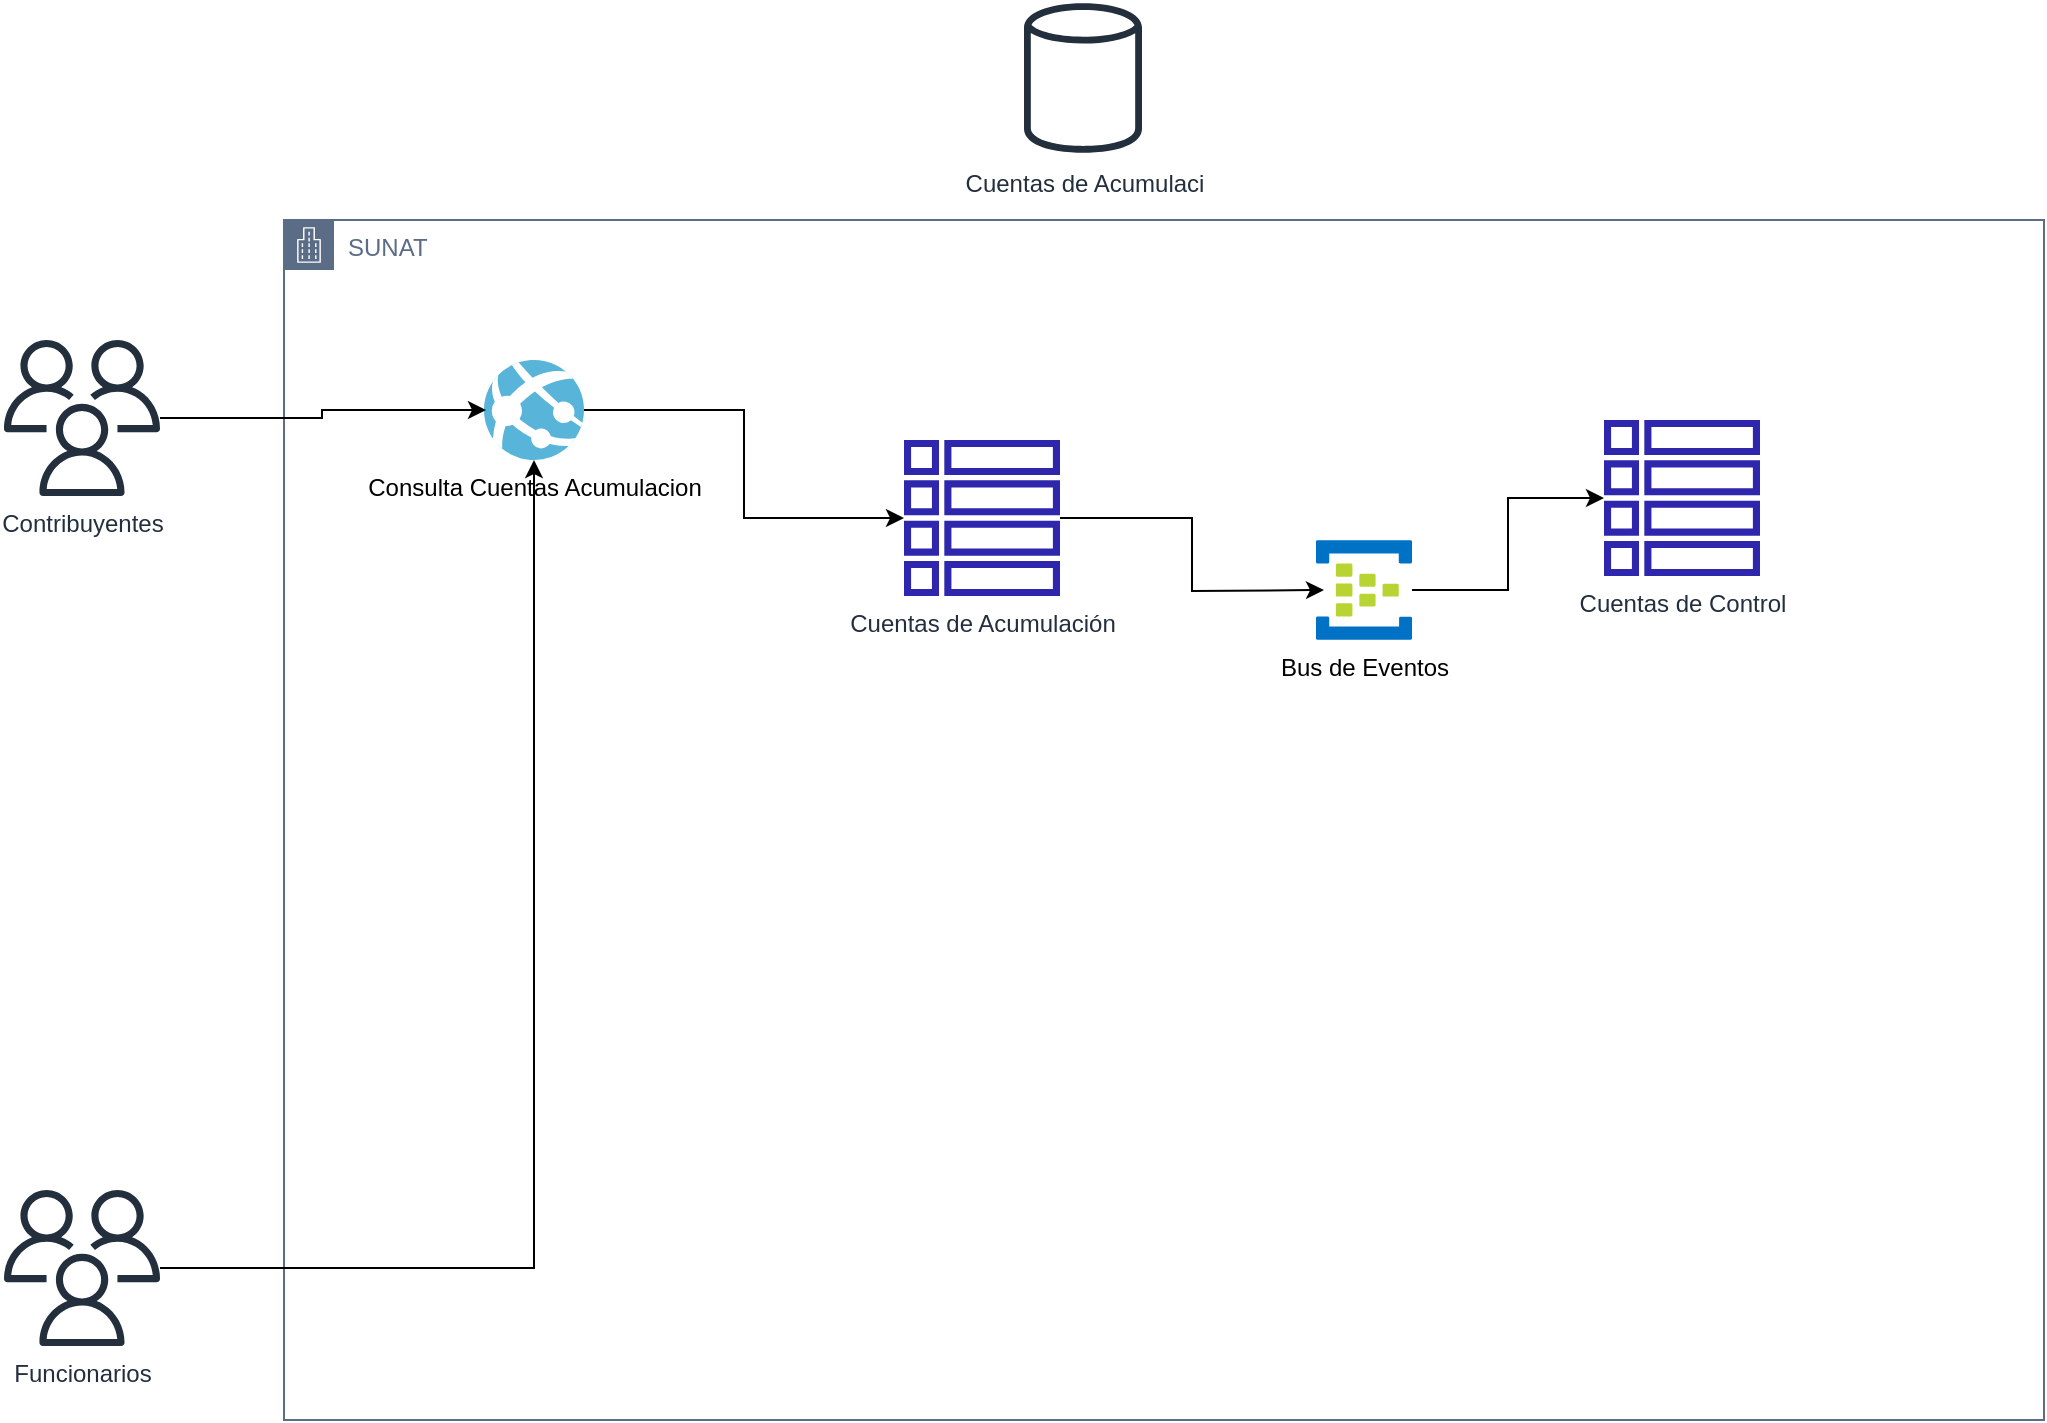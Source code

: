 <mxfile version="20.0.3" type="github"><diagram id="YyVtHMCVjJAJdgX77xl3" name="Page-1"><mxGraphModel dx="1422" dy="1963" grid="1" gridSize="10" guides="1" tooltips="1" connect="1" arrows="1" fold="1" page="1" pageScale="1" pageWidth="827" pageHeight="1169" math="0" shadow="0"><root><mxCell id="0"/><mxCell id="1" parent="0"/><mxCell id="Dba_KshNGZGqnBGReFBX-1" value="SUNAT" style="points=[[0,0],[0.25,0],[0.5,0],[0.75,0],[1,0],[1,0.25],[1,0.5],[1,0.75],[1,1],[0.75,1],[0.5,1],[0.25,1],[0,1],[0,0.75],[0,0.5],[0,0.25]];outlineConnect=0;gradientColor=none;html=1;whiteSpace=wrap;fontSize=12;fontStyle=0;container=1;pointerEvents=0;collapsible=0;recursiveResize=0;shape=mxgraph.aws4.group;grIcon=mxgraph.aws4.group_corporate_data_center;strokeColor=#5A6C86;fillColor=none;verticalAlign=top;align=left;spacingLeft=30;fontColor=#5A6C86;dashed=0;" vertex="1" parent="1"><mxGeometry x="190" y="100" width="880" height="600" as="geometry"/></mxCell><mxCell id="Dba_KshNGZGqnBGReFBX-11" style="edgeStyle=orthogonalEdgeStyle;rounded=0;orthogonalLoop=1;jettySize=auto;html=1;" edge="1" parent="Dba_KshNGZGqnBGReFBX-1" source="Dba_KshNGZGqnBGReFBX-8"><mxGeometry relative="1" as="geometry"><mxPoint x="520" y="185" as="targetPoint"/></mxGeometry></mxCell><mxCell id="Dba_KshNGZGqnBGReFBX-8" value="Cuentas de Acumulación" style="sketch=0;outlineConnect=0;fontColor=#232F3E;gradientColor=none;fillColor=#2E27AD;strokeColor=none;dashed=0;verticalLabelPosition=bottom;verticalAlign=top;align=center;html=1;fontSize=12;fontStyle=0;aspect=fixed;pointerEvents=1;shape=mxgraph.aws4.table;" vertex="1" parent="Dba_KshNGZGqnBGReFBX-1"><mxGeometry x="310" y="110" width="78" height="78" as="geometry"/></mxCell><mxCell id="Dba_KshNGZGqnBGReFBX-15" style="edgeStyle=orthogonalEdgeStyle;rounded=0;orthogonalLoop=1;jettySize=auto;html=1;" edge="1" parent="Dba_KshNGZGqnBGReFBX-1" source="Dba_KshNGZGqnBGReFBX-10" target="Dba_KshNGZGqnBGReFBX-9"><mxGeometry relative="1" as="geometry"/></mxCell><mxCell id="Dba_KshNGZGqnBGReFBX-10" value="Bus de Eventos" style="sketch=0;aspect=fixed;html=1;points=[];align=center;image;fontSize=12;image=img/lib/mscae/Event_Hubs.svg;" vertex="1" parent="Dba_KshNGZGqnBGReFBX-1"><mxGeometry x="516" y="160" width="48" height="50" as="geometry"/></mxCell><mxCell id="Dba_KshNGZGqnBGReFBX-9" value="Cuentas de Control" style="sketch=0;outlineConnect=0;fontColor=#232F3E;gradientColor=none;fillColor=#2E27AD;strokeColor=none;dashed=0;verticalLabelPosition=bottom;verticalAlign=top;align=center;html=1;fontSize=12;fontStyle=0;aspect=fixed;pointerEvents=1;shape=mxgraph.aws4.table;" vertex="1" parent="Dba_KshNGZGqnBGReFBX-1"><mxGeometry x="660" y="100" width="78" height="78" as="geometry"/></mxCell><mxCell id="Dba_KshNGZGqnBGReFBX-19" style="edgeStyle=orthogonalEdgeStyle;rounded=0;orthogonalLoop=1;jettySize=auto;html=1;" edge="1" parent="Dba_KshNGZGqnBGReFBX-1" source="Dba_KshNGZGqnBGReFBX-16" target="Dba_KshNGZGqnBGReFBX-8"><mxGeometry relative="1" as="geometry"/></mxCell><mxCell id="Dba_KshNGZGqnBGReFBX-16" value="Consulta Cuentas Acumulacion" style="sketch=0;aspect=fixed;html=1;points=[];align=center;image;fontSize=12;image=img/lib/mscae/App_Services.svg;" vertex="1" parent="Dba_KshNGZGqnBGReFBX-1"><mxGeometry x="100" y="70" width="50" height="50" as="geometry"/></mxCell><mxCell id="Dba_KshNGZGqnBGReFBX-17" style="edgeStyle=orthogonalEdgeStyle;rounded=0;orthogonalLoop=1;jettySize=auto;html=1;entryX=0.02;entryY=0.5;entryDx=0;entryDy=0;entryPerimeter=0;" edge="1" parent="1" source="Dba_KshNGZGqnBGReFBX-4" target="Dba_KshNGZGqnBGReFBX-16"><mxGeometry relative="1" as="geometry"/></mxCell><mxCell id="Dba_KshNGZGqnBGReFBX-4" value="Contribuyentes" style="sketch=0;outlineConnect=0;fontColor=#232F3E;gradientColor=none;fillColor=#232F3D;strokeColor=none;dashed=0;verticalLabelPosition=bottom;verticalAlign=top;align=center;html=1;fontSize=12;fontStyle=0;aspect=fixed;pointerEvents=1;shape=mxgraph.aws4.users;" vertex="1" parent="1"><mxGeometry x="50" y="160" width="78" height="78" as="geometry"/></mxCell><mxCell id="Dba_KshNGZGqnBGReFBX-18" style="edgeStyle=orthogonalEdgeStyle;rounded=0;orthogonalLoop=1;jettySize=auto;html=1;" edge="1" parent="1" source="Dba_KshNGZGqnBGReFBX-5" target="Dba_KshNGZGqnBGReFBX-16"><mxGeometry relative="1" as="geometry"/></mxCell><mxCell id="Dba_KshNGZGqnBGReFBX-5" value="Funcionarios" style="sketch=0;outlineConnect=0;fontColor=#232F3E;gradientColor=none;fillColor=#232F3D;strokeColor=none;dashed=0;verticalLabelPosition=bottom;verticalAlign=top;align=center;html=1;fontSize=12;fontStyle=0;aspect=fixed;pointerEvents=1;shape=mxgraph.aws4.users;" vertex="1" parent="1"><mxGeometry x="50" y="585" width="78" height="78" as="geometry"/></mxCell><mxCell id="Dba_KshNGZGqnBGReFBX-7" value="Cuentas de Acumulaci" style="sketch=0;outlineConnect=0;fontColor=#232F3E;gradientColor=none;fillColor=#232F3D;strokeColor=none;dashed=0;verticalLabelPosition=bottom;verticalAlign=top;align=center;html=1;fontSize=12;fontStyle=0;aspect=fixed;pointerEvents=1;shape=mxgraph.aws4.generic_database;" vertex="1" parent="1"><mxGeometry x="560" y="-10" width="59" height="78" as="geometry"/></mxCell></root></mxGraphModel></diagram></mxfile>